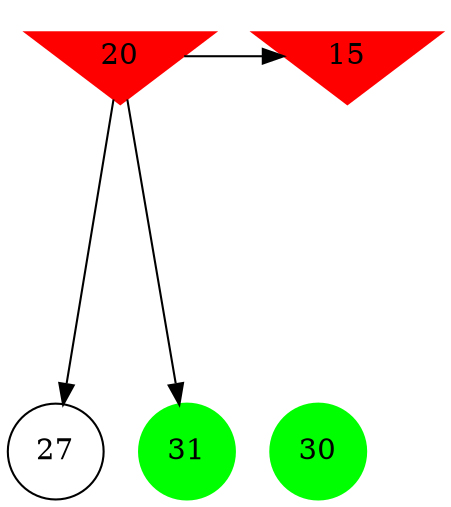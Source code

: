 digraph brain {
	ranksep=2.0;
	15 [shape=invtriangle,style=filled,color=red];
	20 [shape=invtriangle,style=filled,color=red];
	27 [shape=circle,color=black];
	30 [shape=circle,style=filled,color=green];
	31 [shape=circle,style=filled,color=green];
	20	->	31;
	20	->	15;
	20	->	27;
	{ rank=same; 15; 20; }
	{ rank=same; 27; }
	{ rank=same; 30; 31; }
}
